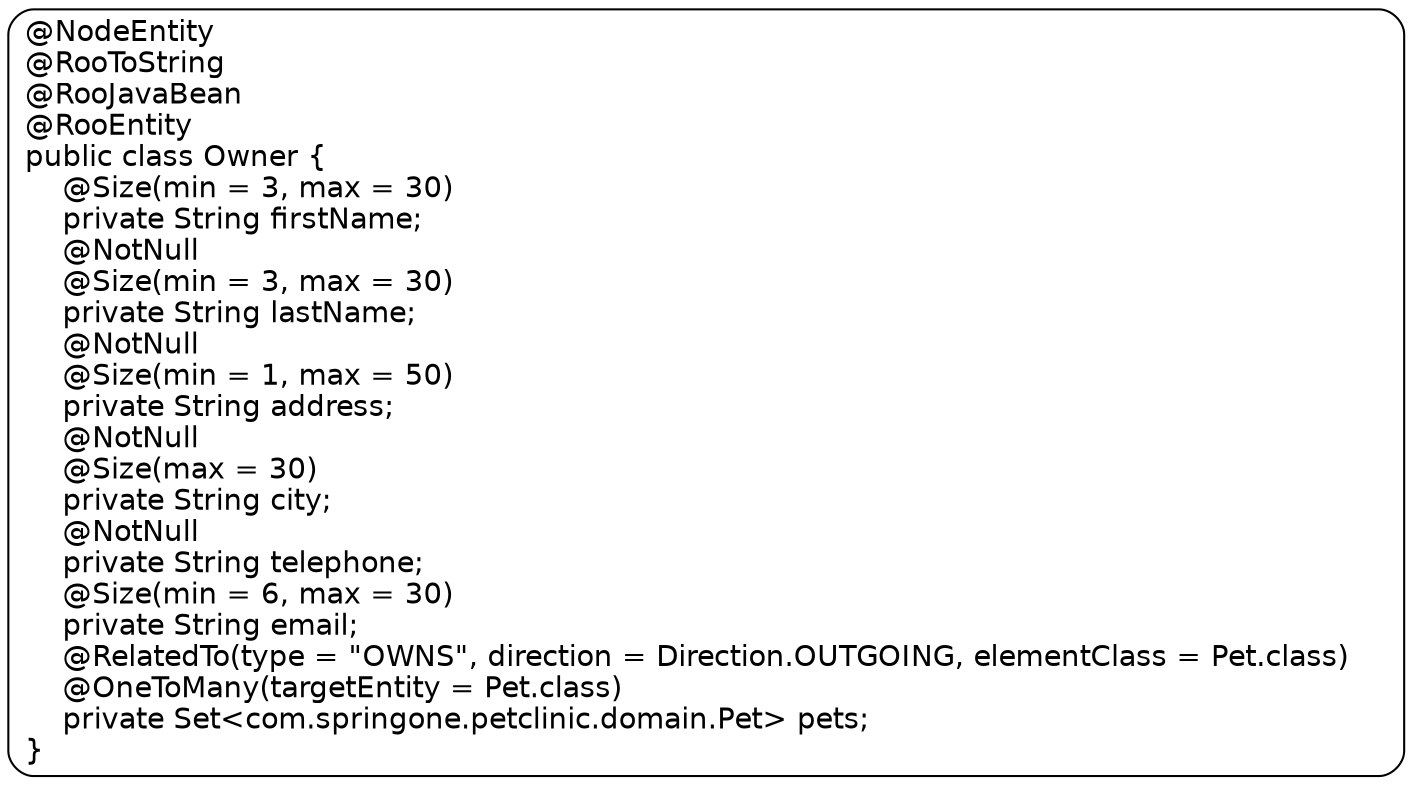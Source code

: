 digraph Owner {
  node [
    fontname = "Bitstream Vera Sans"
    shape = "Mrecord"
  ]
  edge [
    fontname = "Bitstream Vera Sans"
  ]

  Owner [
    
    label = "{@NodeEntity\
    \l@RooToString\
    \l@RooJavaBean\
    \l@RooEntity\
    \lpublic class Owner \{\
    \l\    @Size(min = 3, max = 30)\
    \l\    private String firstName;\
    \l\    @NotNull\
    \l\    @Size(min = 3, max = 30)\
    \l\    private String lastName;\
    \l\    @NotNull\
    \l\    @Size(min = 1, max = 50)\
    \l\    private String address;\
    \l\    @NotNull\
    \l\    @Size(max = 30)\
    \l\    private String city;\
    \l\    @NotNull\
    \l\    private String telephone;\
    \l\    @Size(min = 6, max = 30)\
    \l\    private String email;\
    \l\    @RelatedTo(type = \"OWNS\", direction = Direction.OUTGOING, elementClass = Pet.class)\
    \l\    @OneToMany(targetEntity = Pet.class)\
    \l\    private Set\<com.springone.petclinic.domain.Pet\> pets;\
    \l\}\
    \l}"
  ]

}
